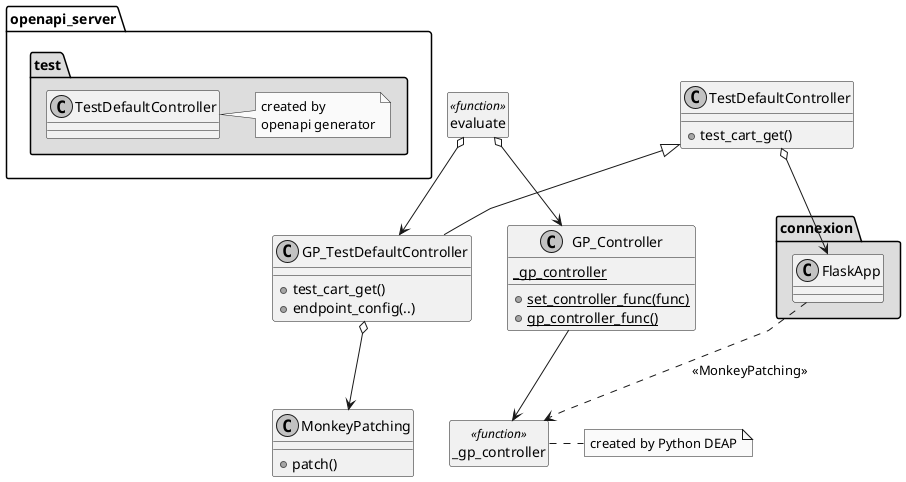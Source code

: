 @startuml
skinparam monochrome true
skinparam componentStyle uml2
skinparam linetype polyline

package "openapi_server.test" #DDDDDD {
    class TestDefaultController
    note right: created by\nopenapi generator
}

package "connexion" #DDDDDD {
    class FlaskApp
}

class TestDefaultController {
 +test_cart_get()
}

together {
   class GP_TestDefaultController
   class GP_Controller
   class MonkeyPatching
   class _gp_controller <<function>>
   note right: created by Python DEAP
}

   class evaluate <<function>>

class GP_TestDefaultController {
 +test_cart_get()
 +endpoint_config(..)
}

class MonkeyPatching {
 +patch()
}

class GP_Controller {
 {static} _gp_controller
 {static} +set_controller_func(func)
 {static} +gp_controller_func()
}


GP_TestDefaultController --|> TestDefaultController 
GP_TestDefaultController o--> MonkeyPatching 

TestDefaultController o--> FlaskApp

GP_Controller --> _gp_controller
FlaskApp ..> _gp_controller : <<MonkeyPatching>>

evaluate o--> GP_TestDefaultController 
evaluate o--> GP_Controller 

hide <<function>> circle
hide <<function>> members
@enduml